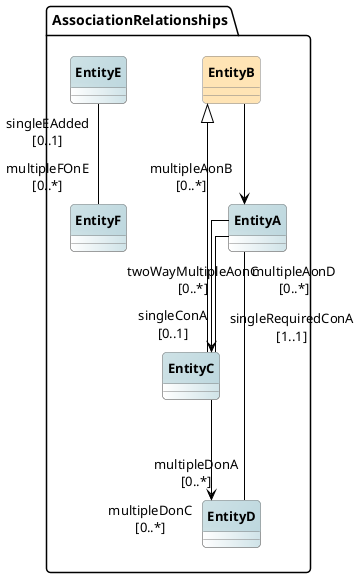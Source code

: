 @startuml AssociationRelationships
'!pragma layout smetana
'left to right direction

skinparam nodesep 50
skinparam ranksep 100

hide circle
hide stereotype

skinparam padding 2
skinparam roundCorner 8
skinparam linetype ortho

skinparam class {
	BackgroundColor #moccasin
	BorderColor #grey
	ArrowColor #black

	FontSize 13
	FontStyle bold

	BackgroundColor<< Abstract >> white|#cfe3e8
	HeaderBackgroundColor<< Abstract >> #cee2e6/#bed8df
	FontStyle<< Abstract >> italic

	BackgroundColor<< Entity >> white|#cfe3e8
	HeaderBackgroundColor<< Entity >> #cee2e6/#bed8df

	BackgroundColor<< Enumeration >> white|#d6e6c8
	HeaderBackgroundColor<< Enumeration >> #d6e6c8/#c8e0be

	BackgroundColor<< Error >> white|#e69987
	HeaderBackgroundColor<< Error >> #d69080
	FontStyle<< Error >> normal

	BackgroundColor<< numeric >> white|#d6e6c8
	HeaderBackgroundColor<< numeric >> #d6e6c8/#c8e0be

	BackgroundColor<< string >> white|#d6e6c8
	HeaderBackgroundColor<< string >> #d6e6c8/#c8e0be

	BackgroundColor<< date >> white|#d6e6c8
	HeaderBackgroundColor<< date >> #d6e6c8/#c8e0be

	BackgroundColor<< timestamp >> white|#d6e6c8
	HeaderBackgroundColor<< timestamp >> #d6e6c8/#c8e0be

	BackgroundColor<< time >> white|#d6e6c8
	HeaderBackgroundColor<< time >> #d6e6c8/#c8e0be

	BackgroundColor<< binary >> white|#d6e6c8
	HeaderBackgroundColor<< binary >> #d6e6c8/#c8e0be

	BackgroundColor<< boolean >> white|#d6e6c8
	HeaderBackgroundColor<< boolean >> #d6e6c8/#c8e0be

	BackgroundColor<< External >> white|#efefef
	HeaderBackgroundColor<< External >> #dedede/#d7d7d7
	FontColor<< External >> #7f7f7f
	AttributeFontColor<< External >> #7f7f7f		
}

skinparam package<<DataTypes>> {
	borderColor Transparent
	backgroundColor Transparent
	fontColor Transparent
	stereotypeFontColor Transparent
}	

package AssociationRelationships {

together {

}

together {
}

together {
	class EntityA << Entity >>  {
	}
	class EntityB <<  Abstract >>   {
	}
	class EntityC << Entity >> extends EntityB {
	}
	class EntityD << Entity >>  {
	}
	class EntityE << Entity >>  {
	}
	class EntityF << Entity >>  {
	}
	

	EntityA  -->  "singleConA\n[0..1]" EntityC
	EntityA  "twoWayMultipleAonC\n[0..*]" --   "singleRequiredConA\n[1..1]" EntityC
	EntityA  "multipleAonD\n[0..*]" --   "multipleDonA\n[0..*]" EntityD
	EntityB  -->  "multipleAonB\n[0..*]" EntityA
	EntityC  -->  "multipleDonC\n[0..*]" EntityD
	EntityE  "singleEAdded\n[0..1]" --   "multipleFOnE\n[0..*]" EntityF


}

@enduml
